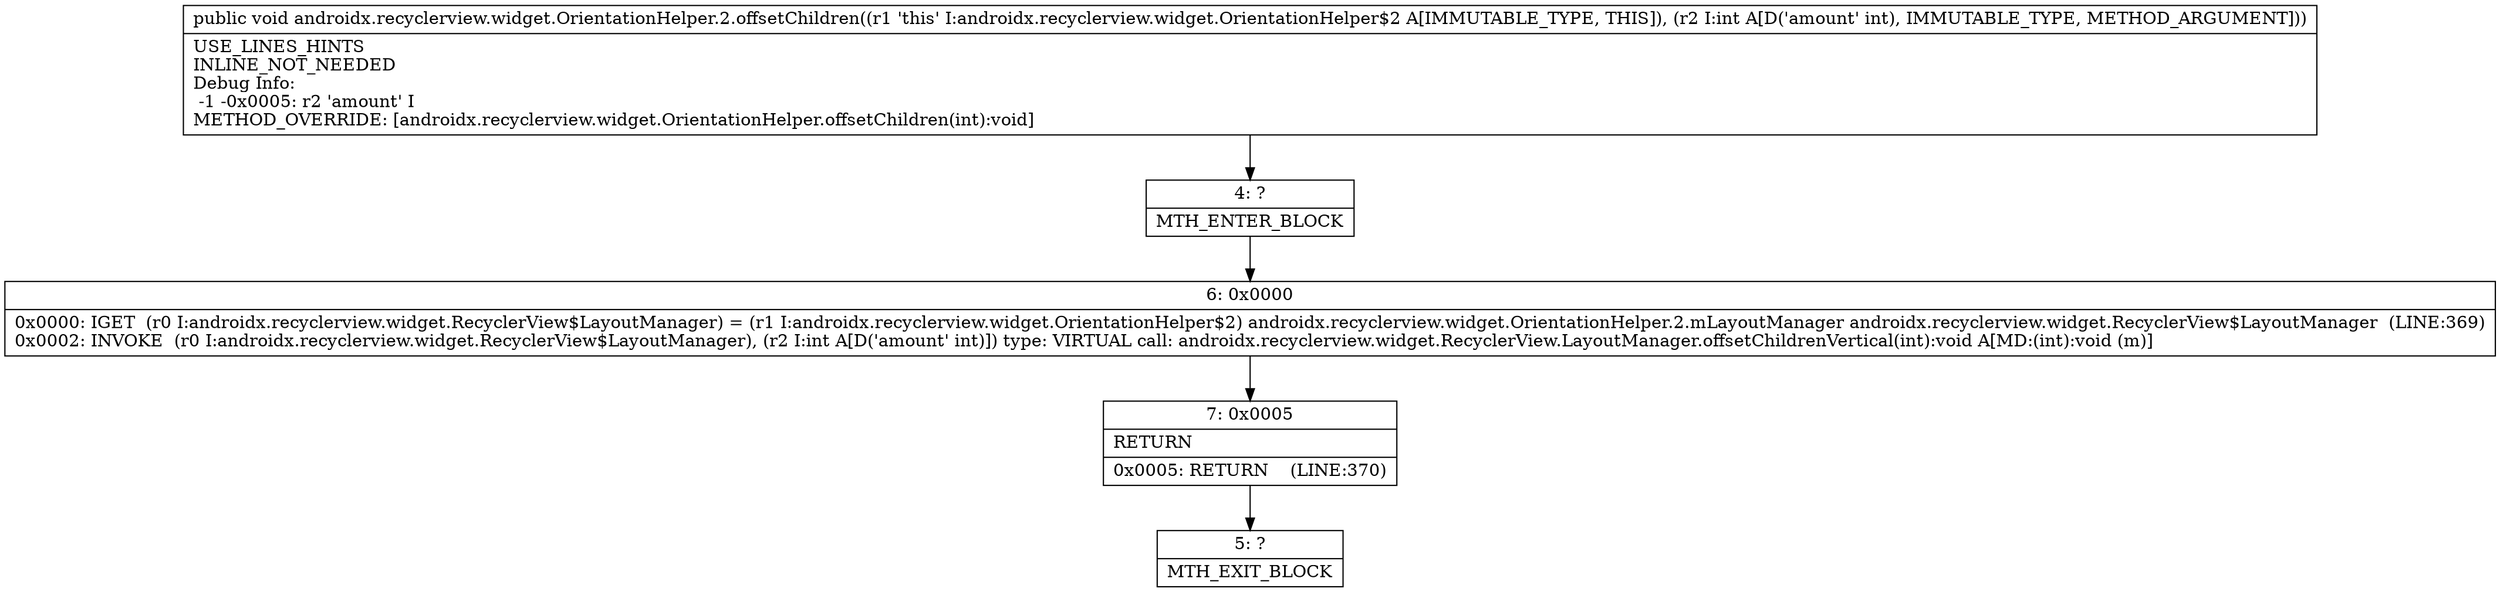digraph "CFG forandroidx.recyclerview.widget.OrientationHelper.2.offsetChildren(I)V" {
Node_4 [shape=record,label="{4\:\ ?|MTH_ENTER_BLOCK\l}"];
Node_6 [shape=record,label="{6\:\ 0x0000|0x0000: IGET  (r0 I:androidx.recyclerview.widget.RecyclerView$LayoutManager) = (r1 I:androidx.recyclerview.widget.OrientationHelper$2) androidx.recyclerview.widget.OrientationHelper.2.mLayoutManager androidx.recyclerview.widget.RecyclerView$LayoutManager  (LINE:369)\l0x0002: INVOKE  (r0 I:androidx.recyclerview.widget.RecyclerView$LayoutManager), (r2 I:int A[D('amount' int)]) type: VIRTUAL call: androidx.recyclerview.widget.RecyclerView.LayoutManager.offsetChildrenVertical(int):void A[MD:(int):void (m)]\l}"];
Node_7 [shape=record,label="{7\:\ 0x0005|RETURN\l|0x0005: RETURN    (LINE:370)\l}"];
Node_5 [shape=record,label="{5\:\ ?|MTH_EXIT_BLOCK\l}"];
MethodNode[shape=record,label="{public void androidx.recyclerview.widget.OrientationHelper.2.offsetChildren((r1 'this' I:androidx.recyclerview.widget.OrientationHelper$2 A[IMMUTABLE_TYPE, THIS]), (r2 I:int A[D('amount' int), IMMUTABLE_TYPE, METHOD_ARGUMENT]))  | USE_LINES_HINTS\lINLINE_NOT_NEEDED\lDebug Info:\l  \-1 \-0x0005: r2 'amount' I\lMETHOD_OVERRIDE: [androidx.recyclerview.widget.OrientationHelper.offsetChildren(int):void]\l}"];
MethodNode -> Node_4;Node_4 -> Node_6;
Node_6 -> Node_7;
Node_7 -> Node_5;
}

